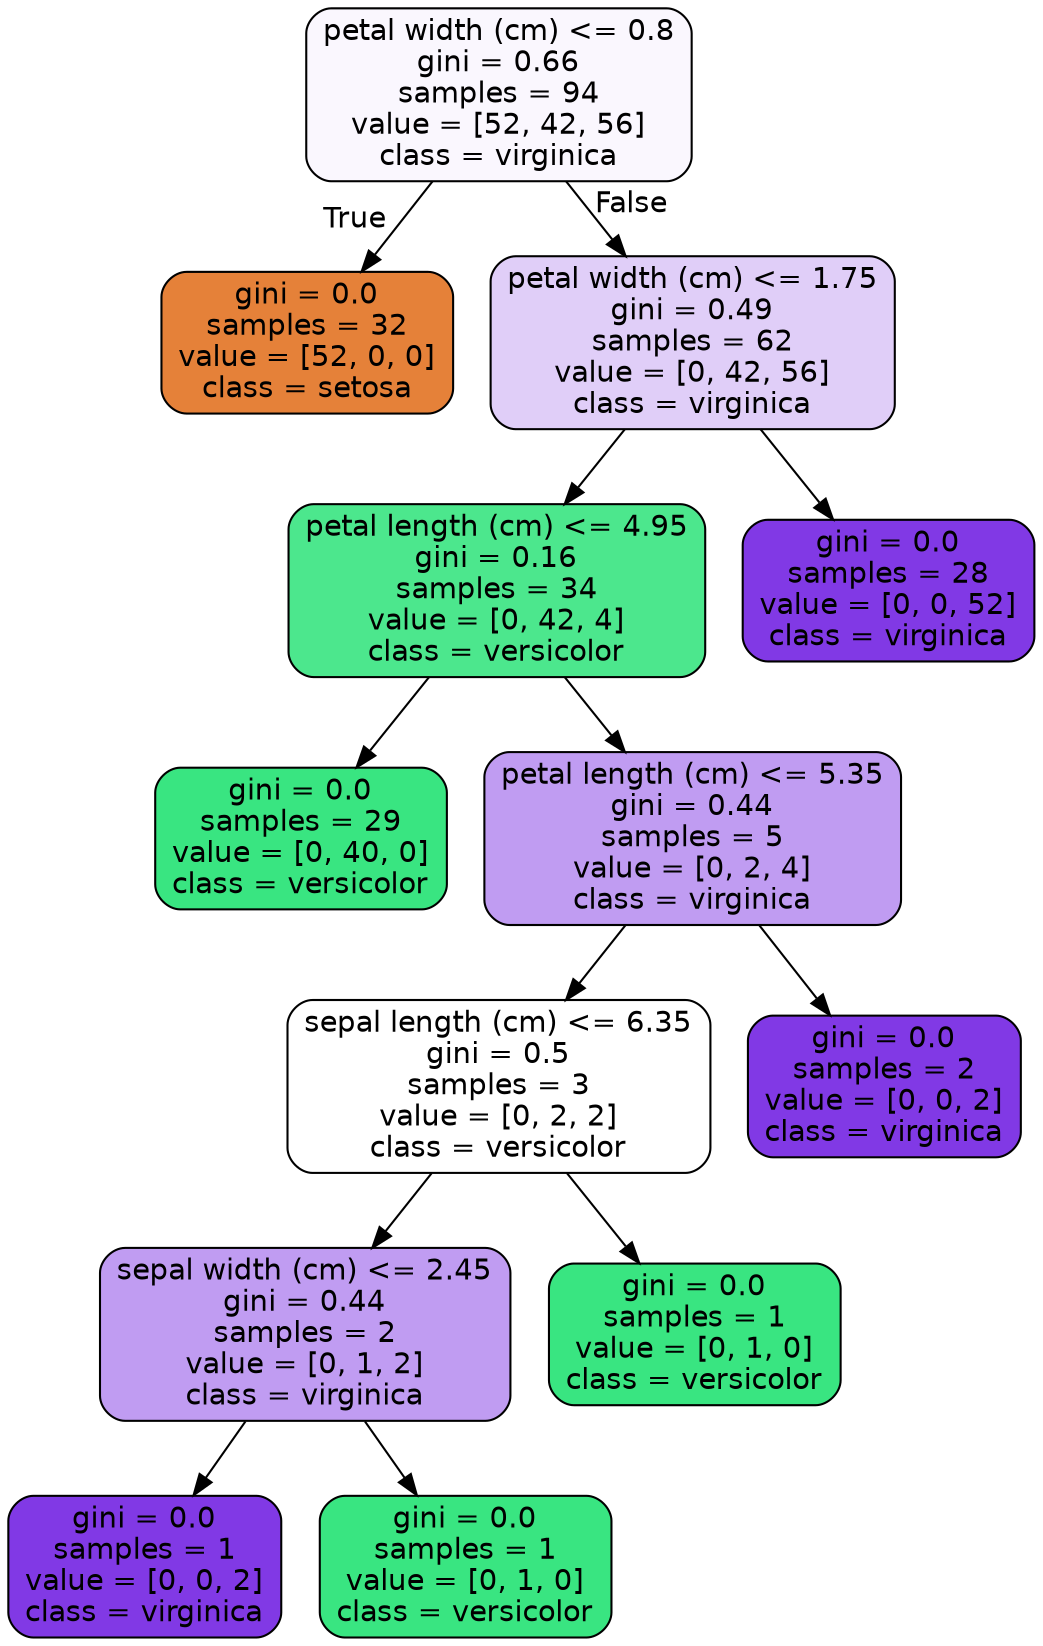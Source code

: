 digraph Tree {
node [shape=box, style="filled, rounded", color="black", fontname=helvetica] ;
edge [fontname=helvetica] ;
0 [label="petal width (cm) <= 0.8\ngini = 0.66\nsamples = 94\nvalue = [52, 42, 56]\nclass = virginica", fillcolor="#faf7fe"] ;
1 [label="gini = 0.0\nsamples = 32\nvalue = [52, 0, 0]\nclass = setosa", fillcolor="#e58139"] ;
0 -> 1 [labeldistance=2.5, labelangle=45, headlabel="True"] ;
2 [label="petal width (cm) <= 1.75\ngini = 0.49\nsamples = 62\nvalue = [0, 42, 56]\nclass = virginica", fillcolor="#e0cef8"] ;
0 -> 2 [labeldistance=2.5, labelangle=-45, headlabel="False"] ;
3 [label="petal length (cm) <= 4.95\ngini = 0.16\nsamples = 34\nvalue = [0, 42, 4]\nclass = versicolor", fillcolor="#4ce78d"] ;
2 -> 3 ;
4 [label="gini = 0.0\nsamples = 29\nvalue = [0, 40, 0]\nclass = versicolor", fillcolor="#39e581"] ;
3 -> 4 ;
5 [label="petal length (cm) <= 5.35\ngini = 0.44\nsamples = 5\nvalue = [0, 2, 4]\nclass = virginica", fillcolor="#c09cf2"] ;
3 -> 5 ;
6 [label="sepal length (cm) <= 6.35\ngini = 0.5\nsamples = 3\nvalue = [0, 2, 2]\nclass = versicolor", fillcolor="#ffffff"] ;
5 -> 6 ;
7 [label="sepal width (cm) <= 2.45\ngini = 0.44\nsamples = 2\nvalue = [0, 1, 2]\nclass = virginica", fillcolor="#c09cf2"] ;
6 -> 7 ;
8 [label="gini = 0.0\nsamples = 1\nvalue = [0, 0, 2]\nclass = virginica", fillcolor="#8139e5"] ;
7 -> 8 ;
9 [label="gini = 0.0\nsamples = 1\nvalue = [0, 1, 0]\nclass = versicolor", fillcolor="#39e581"] ;
7 -> 9 ;
10 [label="gini = 0.0\nsamples = 1\nvalue = [0, 1, 0]\nclass = versicolor", fillcolor="#39e581"] ;
6 -> 10 ;
11 [label="gini = 0.0\nsamples = 2\nvalue = [0, 0, 2]\nclass = virginica", fillcolor="#8139e5"] ;
5 -> 11 ;
12 [label="gini = 0.0\nsamples = 28\nvalue = [0, 0, 52]\nclass = virginica", fillcolor="#8139e5"] ;
2 -> 12 ;
}